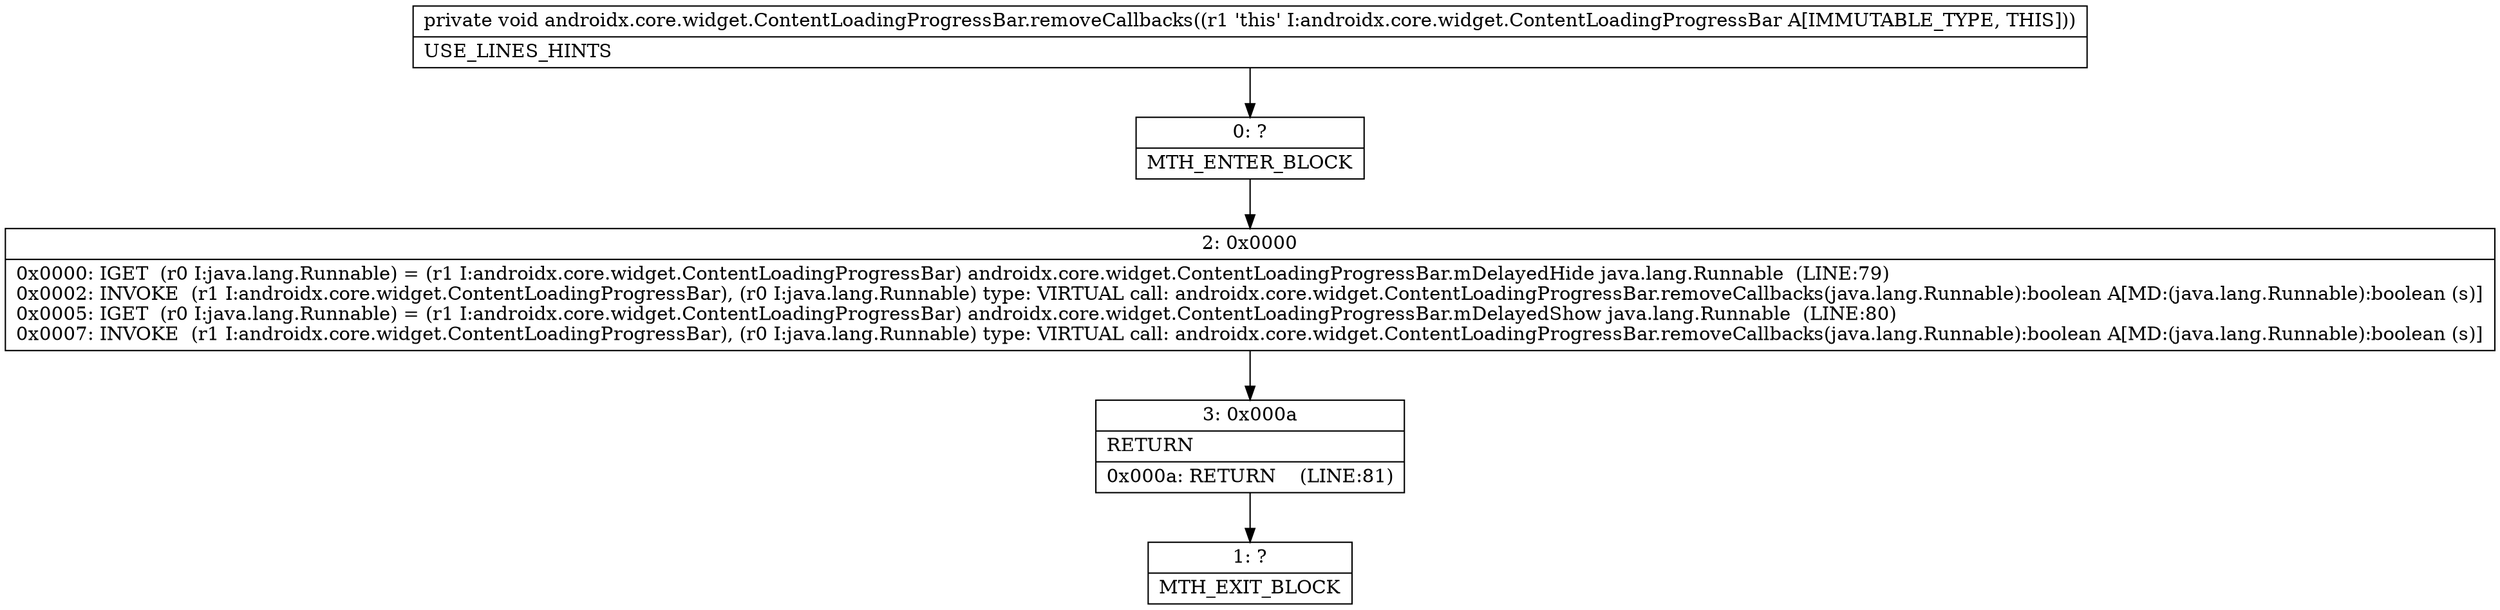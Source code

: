 digraph "CFG forandroidx.core.widget.ContentLoadingProgressBar.removeCallbacks()V" {
Node_0 [shape=record,label="{0\:\ ?|MTH_ENTER_BLOCK\l}"];
Node_2 [shape=record,label="{2\:\ 0x0000|0x0000: IGET  (r0 I:java.lang.Runnable) = (r1 I:androidx.core.widget.ContentLoadingProgressBar) androidx.core.widget.ContentLoadingProgressBar.mDelayedHide java.lang.Runnable  (LINE:79)\l0x0002: INVOKE  (r1 I:androidx.core.widget.ContentLoadingProgressBar), (r0 I:java.lang.Runnable) type: VIRTUAL call: androidx.core.widget.ContentLoadingProgressBar.removeCallbacks(java.lang.Runnable):boolean A[MD:(java.lang.Runnable):boolean (s)]\l0x0005: IGET  (r0 I:java.lang.Runnable) = (r1 I:androidx.core.widget.ContentLoadingProgressBar) androidx.core.widget.ContentLoadingProgressBar.mDelayedShow java.lang.Runnable  (LINE:80)\l0x0007: INVOKE  (r1 I:androidx.core.widget.ContentLoadingProgressBar), (r0 I:java.lang.Runnable) type: VIRTUAL call: androidx.core.widget.ContentLoadingProgressBar.removeCallbacks(java.lang.Runnable):boolean A[MD:(java.lang.Runnable):boolean (s)]\l}"];
Node_3 [shape=record,label="{3\:\ 0x000a|RETURN\l|0x000a: RETURN    (LINE:81)\l}"];
Node_1 [shape=record,label="{1\:\ ?|MTH_EXIT_BLOCK\l}"];
MethodNode[shape=record,label="{private void androidx.core.widget.ContentLoadingProgressBar.removeCallbacks((r1 'this' I:androidx.core.widget.ContentLoadingProgressBar A[IMMUTABLE_TYPE, THIS]))  | USE_LINES_HINTS\l}"];
MethodNode -> Node_0;Node_0 -> Node_2;
Node_2 -> Node_3;
Node_3 -> Node_1;
}

